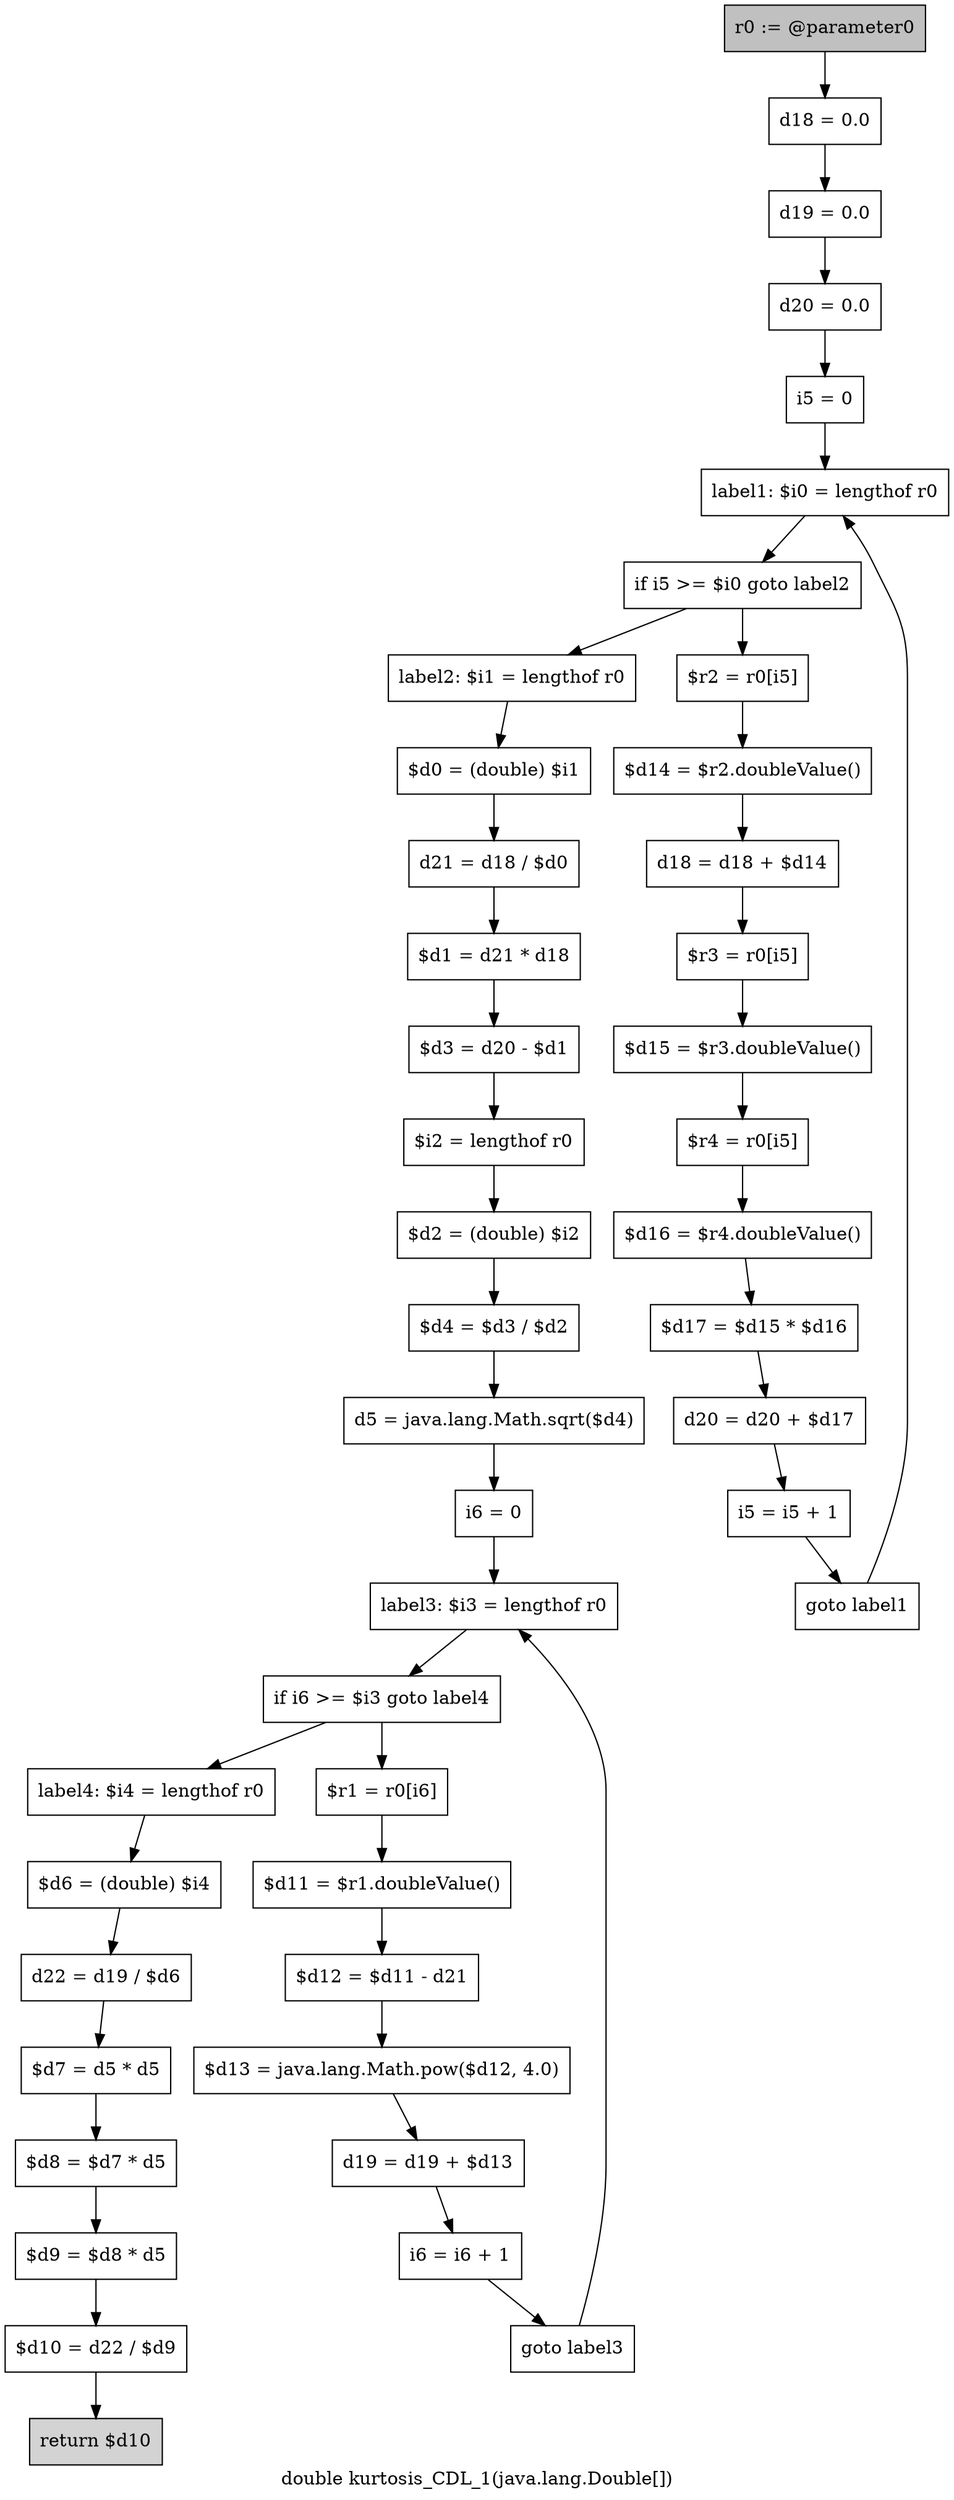 digraph "double kurtosis_CDL_1(java.lang.Double[])" {
    label="double kurtosis_CDL_1(java.lang.Double[])";
    node [shape=box];
    "0" [style=filled,fillcolor=gray,label="r0 := @parameter0",];
    "1" [label="d18 = 0.0",];
    "0"->"1";
    "2" [label="d19 = 0.0",];
    "1"->"2";
    "3" [label="d20 = 0.0",];
    "2"->"3";
    "4" [label="i5 = 0",];
    "3"->"4";
    "5" [label="label1: $i0 = lengthof r0",];
    "4"->"5";
    "6" [label="if i5 >= $i0 goto label2",];
    "5"->"6";
    "7" [label="$r2 = r0[i5]",];
    "6"->"7";
    "18" [label="label2: $i1 = lengthof r0",];
    "6"->"18";
    "8" [label="$d14 = $r2.doubleValue()",];
    "7"->"8";
    "9" [label="d18 = d18 + $d14",];
    "8"->"9";
    "10" [label="$r3 = r0[i5]",];
    "9"->"10";
    "11" [label="$d15 = $r3.doubleValue()",];
    "10"->"11";
    "12" [label="$r4 = r0[i5]",];
    "11"->"12";
    "13" [label="$d16 = $r4.doubleValue()",];
    "12"->"13";
    "14" [label="$d17 = $d15 * $d16",];
    "13"->"14";
    "15" [label="d20 = d20 + $d17",];
    "14"->"15";
    "16" [label="i5 = i5 + 1",];
    "15"->"16";
    "17" [label="goto label1",];
    "16"->"17";
    "17"->"5";
    "19" [label="$d0 = (double) $i1",];
    "18"->"19";
    "20" [label="d21 = d18 / $d0",];
    "19"->"20";
    "21" [label="$d1 = d21 * d18",];
    "20"->"21";
    "22" [label="$d3 = d20 - $d1",];
    "21"->"22";
    "23" [label="$i2 = lengthof r0",];
    "22"->"23";
    "24" [label="$d2 = (double) $i2",];
    "23"->"24";
    "25" [label="$d4 = $d3 / $d2",];
    "24"->"25";
    "26" [label="d5 = java.lang.Math.sqrt($d4)",];
    "25"->"26";
    "27" [label="i6 = 0",];
    "26"->"27";
    "28" [label="label3: $i3 = lengthof r0",];
    "27"->"28";
    "29" [label="if i6 >= $i3 goto label4",];
    "28"->"29";
    "30" [label="$r1 = r0[i6]",];
    "29"->"30";
    "37" [label="label4: $i4 = lengthof r0",];
    "29"->"37";
    "31" [label="$d11 = $r1.doubleValue()",];
    "30"->"31";
    "32" [label="$d12 = $d11 - d21",];
    "31"->"32";
    "33" [label="$d13 = java.lang.Math.pow($d12, 4.0)",];
    "32"->"33";
    "34" [label="d19 = d19 + $d13",];
    "33"->"34";
    "35" [label="i6 = i6 + 1",];
    "34"->"35";
    "36" [label="goto label3",];
    "35"->"36";
    "36"->"28";
    "38" [label="$d6 = (double) $i4",];
    "37"->"38";
    "39" [label="d22 = d19 / $d6",];
    "38"->"39";
    "40" [label="$d7 = d5 * d5",];
    "39"->"40";
    "41" [label="$d8 = $d7 * d5",];
    "40"->"41";
    "42" [label="$d9 = $d8 * d5",];
    "41"->"42";
    "43" [label="$d10 = d22 / $d9",];
    "42"->"43";
    "44" [style=filled,fillcolor=lightgray,label="return $d10",];
    "43"->"44";
}
